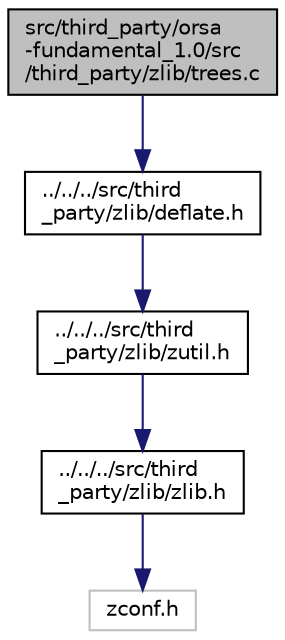 digraph "src/third_party/orsa-fundamental_1.0/src/third_party/zlib/trees.c"
{
  edge [fontname="Helvetica",fontsize="10",labelfontname="Helvetica",labelfontsize="10"];
  node [fontname="Helvetica",fontsize="10",shape=record];
  Node1 [label="src/third_party/orsa\l-fundamental_1.0/src\l/third_party/zlib/trees.c",height=0.2,width=0.4,color="black", fillcolor="grey75", style="filled", fontcolor="black"];
  Node1 -> Node2 [color="midnightblue",fontsize="10",style="solid",fontname="Helvetica"];
  Node2 [label="../../../src/third\l_party/zlib/deflate.h",height=0.2,width=0.4,color="black", fillcolor="white", style="filled",URL="$deflate_8h.html"];
  Node2 -> Node3 [color="midnightblue",fontsize="10",style="solid",fontname="Helvetica"];
  Node3 [label="../../../src/third\l_party/zlib/zutil.h",height=0.2,width=0.4,color="black", fillcolor="white", style="filled",URL="$zutil_8h.html"];
  Node3 -> Node4 [color="midnightblue",fontsize="10",style="solid",fontname="Helvetica"];
  Node4 [label="../../../src/third\l_party/zlib/zlib.h",height=0.2,width=0.4,color="black", fillcolor="white", style="filled",URL="$zlib_8h.html"];
  Node4 -> Node5 [color="midnightblue",fontsize="10",style="solid",fontname="Helvetica"];
  Node5 [label="zconf.h",height=0.2,width=0.4,color="grey75", fillcolor="white", style="filled"];
}
